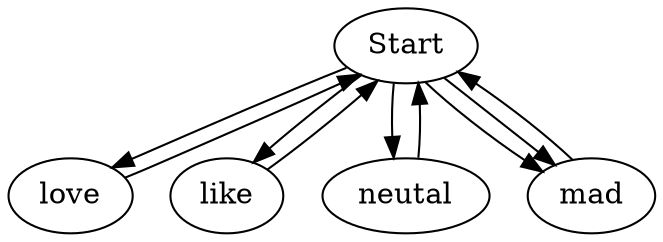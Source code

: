 // bossnass
digraph {
	1 [label=Start]
	2 [label=love]
	3 [label=like]
	4 [label=neutal]
	5 [label=mad]
	1 -> 5
	1 -> 2
	1 -> 3
	1 -> 4
	1 -> 5
	2 -> 1
	3 -> 1
	4 -> 1
	5 -> 1
}
